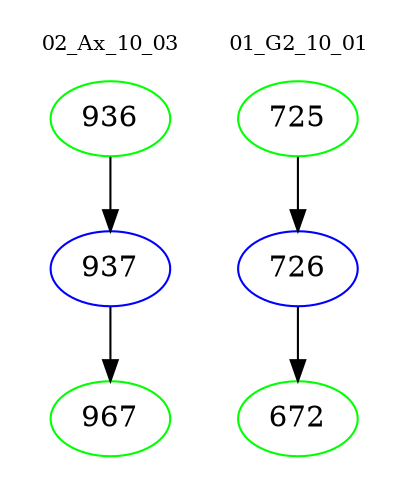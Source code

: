 digraph{
subgraph cluster_0 {
color = white
label = "02_Ax_10_03";
fontsize=10;
T0_936 [label="936", color="green"]
T0_936 -> T0_937 [color="black"]
T0_937 [label="937", color="blue"]
T0_937 -> T0_967 [color="black"]
T0_967 [label="967", color="green"]
}
subgraph cluster_1 {
color = white
label = "01_G2_10_01";
fontsize=10;
T1_725 [label="725", color="green"]
T1_725 -> T1_726 [color="black"]
T1_726 [label="726", color="blue"]
T1_726 -> T1_672 [color="black"]
T1_672 [label="672", color="green"]
}
}
